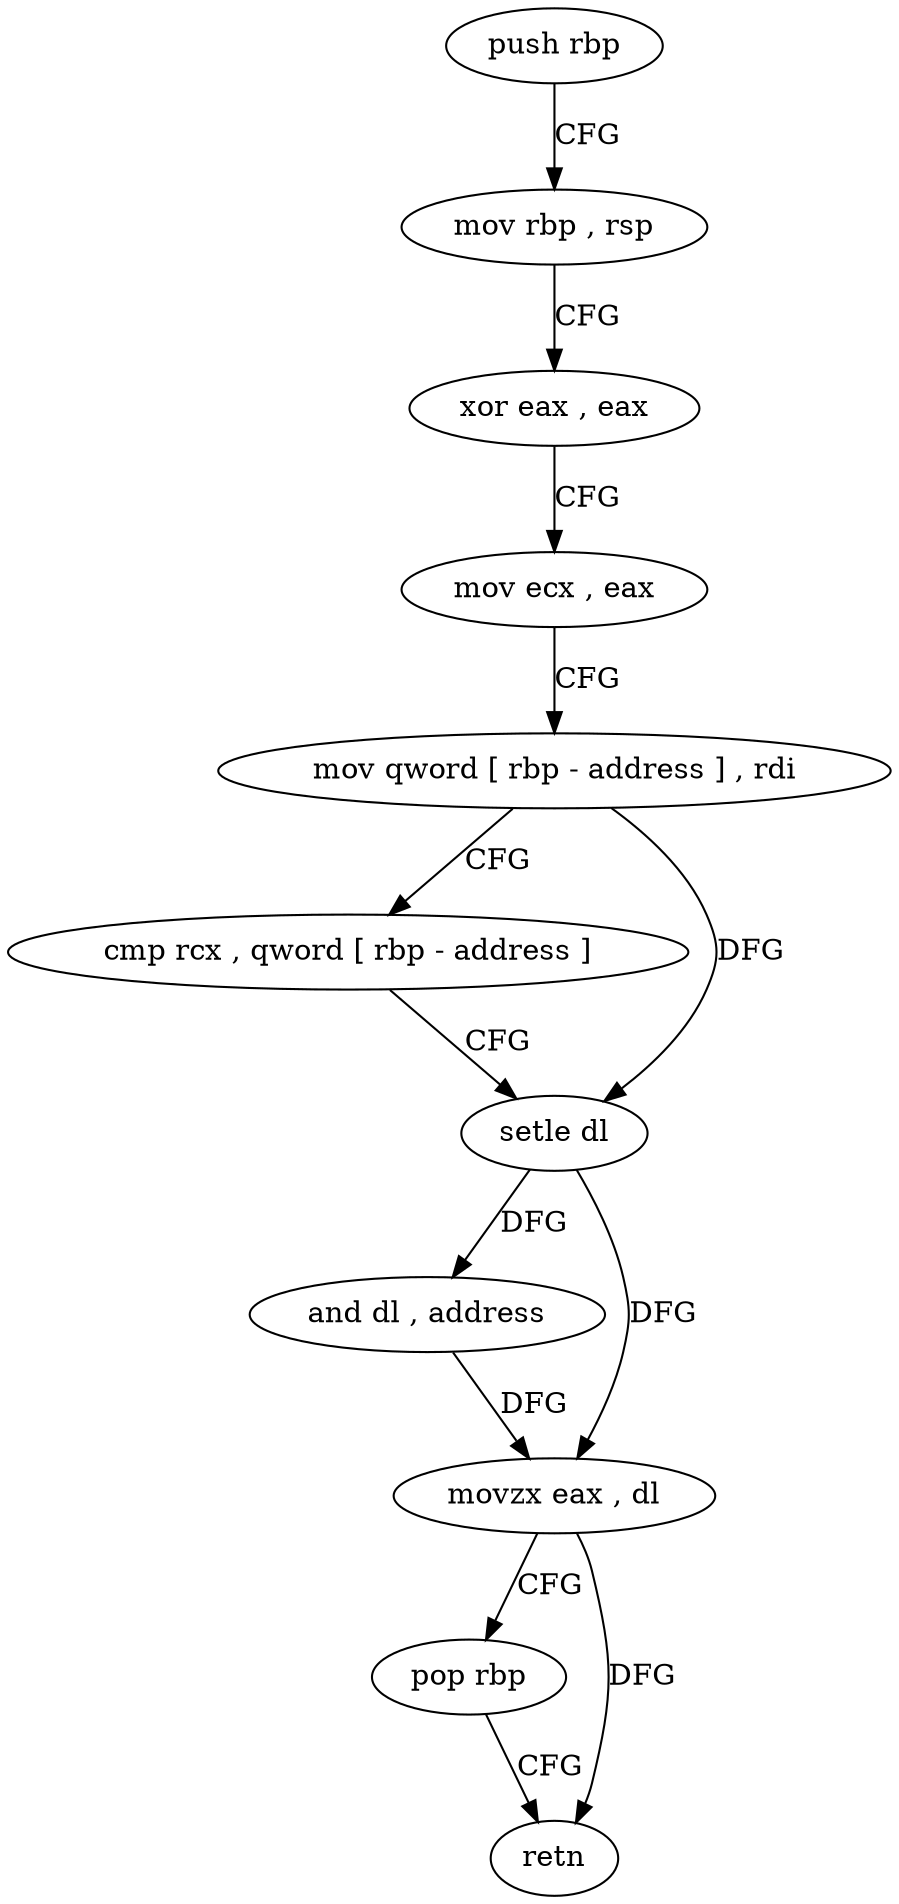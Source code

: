 digraph "func" {
"4210640" [label = "push rbp" ]
"4210641" [label = "mov rbp , rsp" ]
"4210644" [label = "xor eax , eax" ]
"4210646" [label = "mov ecx , eax" ]
"4210648" [label = "mov qword [ rbp - address ] , rdi" ]
"4210652" [label = "cmp rcx , qword [ rbp - address ]" ]
"4210656" [label = "setle dl" ]
"4210659" [label = "and dl , address" ]
"4210662" [label = "movzx eax , dl" ]
"4210665" [label = "pop rbp" ]
"4210666" [label = "retn" ]
"4210640" -> "4210641" [ label = "CFG" ]
"4210641" -> "4210644" [ label = "CFG" ]
"4210644" -> "4210646" [ label = "CFG" ]
"4210646" -> "4210648" [ label = "CFG" ]
"4210648" -> "4210652" [ label = "CFG" ]
"4210648" -> "4210656" [ label = "DFG" ]
"4210652" -> "4210656" [ label = "CFG" ]
"4210656" -> "4210659" [ label = "DFG" ]
"4210656" -> "4210662" [ label = "DFG" ]
"4210659" -> "4210662" [ label = "DFG" ]
"4210662" -> "4210665" [ label = "CFG" ]
"4210662" -> "4210666" [ label = "DFG" ]
"4210665" -> "4210666" [ label = "CFG" ]
}
